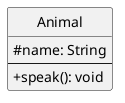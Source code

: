 @startuml
skinparam classAttributeIconSize 0
hide circle

class Animal {
  #name: String
  --
  +speak(): void
}

@enduml